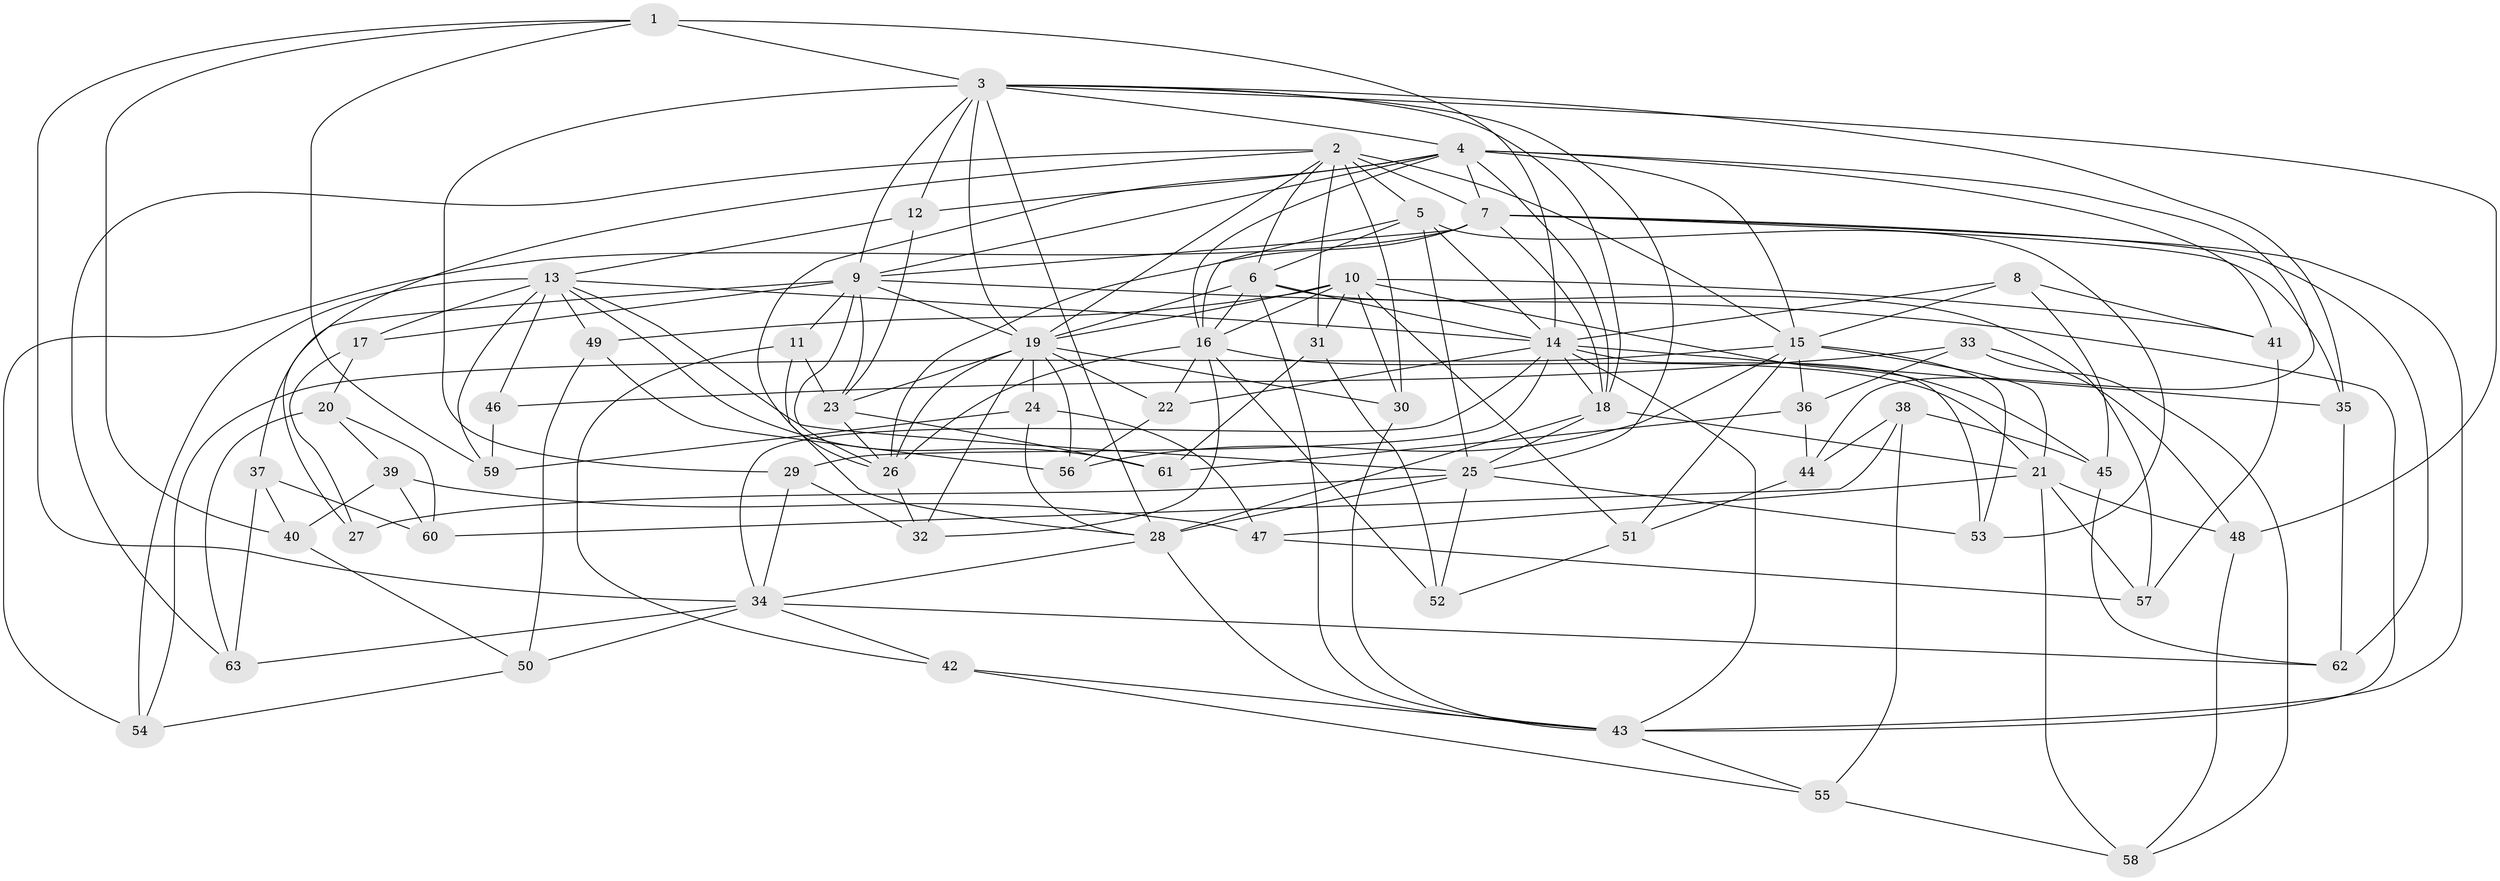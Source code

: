// original degree distribution, {4: 1.0}
// Generated by graph-tools (version 1.1) at 2025/38/03/09/25 02:38:18]
// undirected, 63 vertices, 173 edges
graph export_dot {
graph [start="1"]
  node [color=gray90,style=filled];
  1;
  2;
  3;
  4;
  5;
  6;
  7;
  8;
  9;
  10;
  11;
  12;
  13;
  14;
  15;
  16;
  17;
  18;
  19;
  20;
  21;
  22;
  23;
  24;
  25;
  26;
  27;
  28;
  29;
  30;
  31;
  32;
  33;
  34;
  35;
  36;
  37;
  38;
  39;
  40;
  41;
  42;
  43;
  44;
  45;
  46;
  47;
  48;
  49;
  50;
  51;
  52;
  53;
  54;
  55;
  56;
  57;
  58;
  59;
  60;
  61;
  62;
  63;
  1 -- 3 [weight=2.0];
  1 -- 14 [weight=1.0];
  1 -- 34 [weight=1.0];
  1 -- 40 [weight=1.0];
  1 -- 59 [weight=1.0];
  2 -- 5 [weight=3.0];
  2 -- 6 [weight=1.0];
  2 -- 7 [weight=1.0];
  2 -- 15 [weight=1.0];
  2 -- 19 [weight=1.0];
  2 -- 27 [weight=2.0];
  2 -- 30 [weight=1.0];
  2 -- 31 [weight=1.0];
  2 -- 63 [weight=1.0];
  3 -- 4 [weight=1.0];
  3 -- 9 [weight=1.0];
  3 -- 12 [weight=1.0];
  3 -- 18 [weight=1.0];
  3 -- 19 [weight=1.0];
  3 -- 25 [weight=1.0];
  3 -- 28 [weight=1.0];
  3 -- 29 [weight=1.0];
  3 -- 35 [weight=1.0];
  3 -- 48 [weight=1.0];
  4 -- 7 [weight=2.0];
  4 -- 9 [weight=2.0];
  4 -- 12 [weight=1.0];
  4 -- 15 [weight=1.0];
  4 -- 16 [weight=1.0];
  4 -- 18 [weight=1.0];
  4 -- 26 [weight=1.0];
  4 -- 41 [weight=1.0];
  4 -- 44 [weight=1.0];
  5 -- 6 [weight=1.0];
  5 -- 14 [weight=1.0];
  5 -- 16 [weight=1.0];
  5 -- 25 [weight=1.0];
  5 -- 53 [weight=1.0];
  6 -- 14 [weight=1.0];
  6 -- 16 [weight=2.0];
  6 -- 19 [weight=1.0];
  6 -- 43 [weight=1.0];
  6 -- 57 [weight=1.0];
  7 -- 9 [weight=1.0];
  7 -- 18 [weight=1.0];
  7 -- 26 [weight=1.0];
  7 -- 35 [weight=1.0];
  7 -- 43 [weight=1.0];
  7 -- 54 [weight=1.0];
  7 -- 62 [weight=1.0];
  8 -- 14 [weight=1.0];
  8 -- 15 [weight=1.0];
  8 -- 41 [weight=1.0];
  8 -- 45 [weight=1.0];
  9 -- 11 [weight=1.0];
  9 -- 17 [weight=1.0];
  9 -- 19 [weight=1.0];
  9 -- 23 [weight=1.0];
  9 -- 26 [weight=2.0];
  9 -- 37 [weight=1.0];
  9 -- 43 [weight=1.0];
  10 -- 16 [weight=1.0];
  10 -- 19 [weight=1.0];
  10 -- 30 [weight=1.0];
  10 -- 31 [weight=1.0];
  10 -- 41 [weight=1.0];
  10 -- 45 [weight=1.0];
  10 -- 49 [weight=1.0];
  10 -- 51 [weight=1.0];
  11 -- 23 [weight=1.0];
  11 -- 28 [weight=1.0];
  11 -- 42 [weight=1.0];
  12 -- 13 [weight=1.0];
  12 -- 23 [weight=1.0];
  13 -- 14 [weight=1.0];
  13 -- 17 [weight=1.0];
  13 -- 25 [weight=1.0];
  13 -- 46 [weight=2.0];
  13 -- 49 [weight=1.0];
  13 -- 54 [weight=1.0];
  13 -- 59 [weight=1.0];
  13 -- 61 [weight=1.0];
  14 -- 18 [weight=1.0];
  14 -- 22 [weight=1.0];
  14 -- 29 [weight=1.0];
  14 -- 34 [weight=1.0];
  14 -- 35 [weight=1.0];
  14 -- 43 [weight=1.0];
  14 -- 53 [weight=1.0];
  15 -- 21 [weight=2.0];
  15 -- 36 [weight=1.0];
  15 -- 51 [weight=1.0];
  15 -- 53 [weight=1.0];
  15 -- 54 [weight=1.0];
  15 -- 56 [weight=1.0];
  16 -- 21 [weight=1.0];
  16 -- 22 [weight=1.0];
  16 -- 26 [weight=1.0];
  16 -- 32 [weight=1.0];
  16 -- 52 [weight=1.0];
  17 -- 20 [weight=1.0];
  17 -- 27 [weight=1.0];
  18 -- 21 [weight=1.0];
  18 -- 25 [weight=2.0];
  18 -- 28 [weight=1.0];
  19 -- 22 [weight=1.0];
  19 -- 23 [weight=1.0];
  19 -- 24 [weight=1.0];
  19 -- 26 [weight=1.0];
  19 -- 30 [weight=1.0];
  19 -- 32 [weight=1.0];
  19 -- 56 [weight=1.0];
  20 -- 39 [weight=1.0];
  20 -- 60 [weight=1.0];
  20 -- 63 [weight=1.0];
  21 -- 47 [weight=1.0];
  21 -- 48 [weight=1.0];
  21 -- 57 [weight=1.0];
  21 -- 58 [weight=1.0];
  22 -- 56 [weight=1.0];
  23 -- 26 [weight=1.0];
  23 -- 61 [weight=1.0];
  24 -- 28 [weight=1.0];
  24 -- 47 [weight=1.0];
  24 -- 59 [weight=1.0];
  25 -- 27 [weight=1.0];
  25 -- 28 [weight=2.0];
  25 -- 52 [weight=1.0];
  25 -- 53 [weight=1.0];
  26 -- 32 [weight=1.0];
  28 -- 34 [weight=1.0];
  28 -- 43 [weight=1.0];
  29 -- 32 [weight=1.0];
  29 -- 34 [weight=1.0];
  30 -- 43 [weight=1.0];
  31 -- 52 [weight=1.0];
  31 -- 61 [weight=1.0];
  33 -- 36 [weight=1.0];
  33 -- 46 [weight=1.0];
  33 -- 48 [weight=1.0];
  33 -- 58 [weight=1.0];
  34 -- 42 [weight=1.0];
  34 -- 50 [weight=1.0];
  34 -- 62 [weight=1.0];
  34 -- 63 [weight=1.0];
  35 -- 62 [weight=1.0];
  36 -- 44 [weight=1.0];
  36 -- 61 [weight=1.0];
  37 -- 40 [weight=1.0];
  37 -- 60 [weight=1.0];
  37 -- 63 [weight=1.0];
  38 -- 44 [weight=1.0];
  38 -- 45 [weight=1.0];
  38 -- 55 [weight=1.0];
  38 -- 60 [weight=1.0];
  39 -- 40 [weight=1.0];
  39 -- 47 [weight=1.0];
  39 -- 60 [weight=1.0];
  40 -- 50 [weight=1.0];
  41 -- 57 [weight=1.0];
  42 -- 43 [weight=1.0];
  42 -- 55 [weight=1.0];
  43 -- 55 [weight=1.0];
  44 -- 51 [weight=1.0];
  45 -- 62 [weight=1.0];
  46 -- 59 [weight=1.0];
  47 -- 57 [weight=1.0];
  48 -- 58 [weight=1.0];
  49 -- 50 [weight=1.0];
  49 -- 56 [weight=1.0];
  50 -- 54 [weight=1.0];
  51 -- 52 [weight=1.0];
  55 -- 58 [weight=1.0];
}
